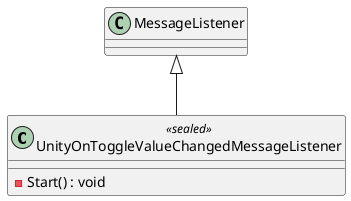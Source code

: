 @startuml
class UnityOnToggleValueChangedMessageListener <<sealed>> {
    - Start() : void
}
MessageListener <|-- UnityOnToggleValueChangedMessageListener
@enduml
